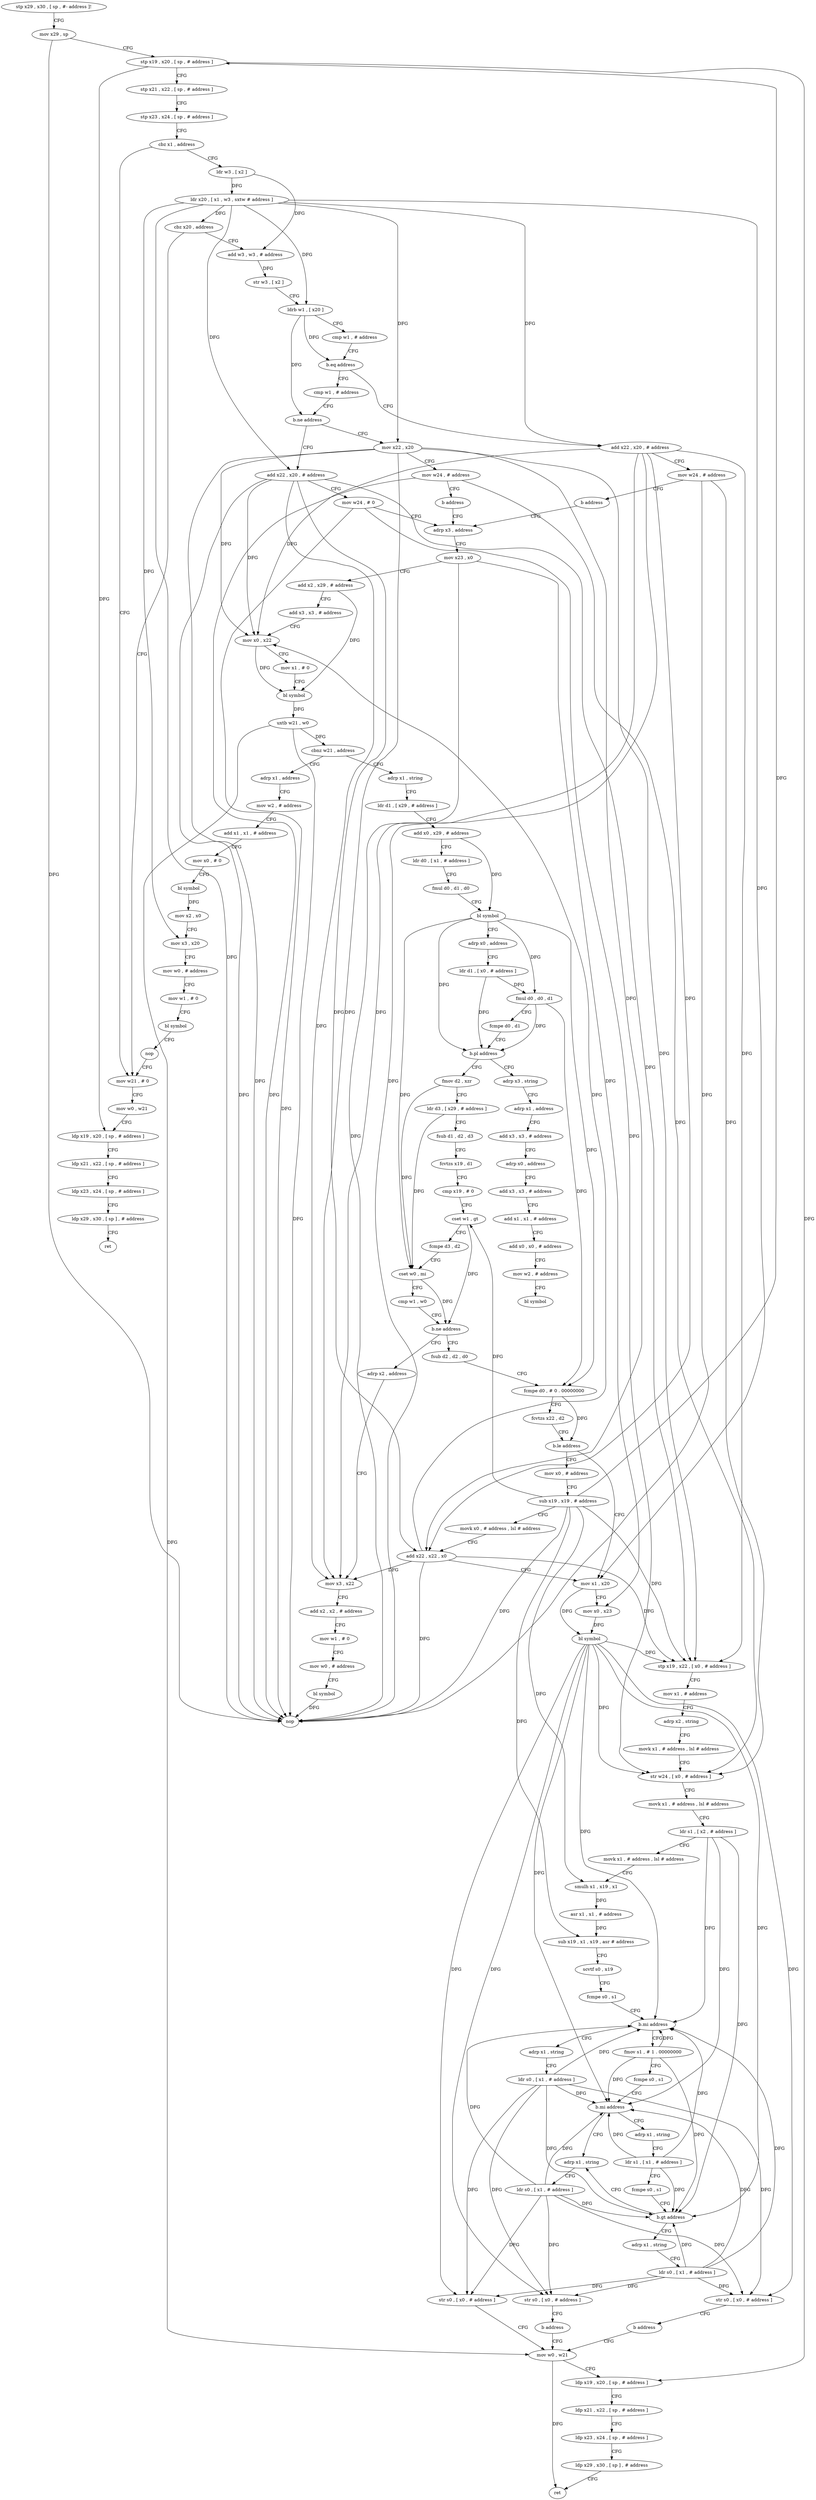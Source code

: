 digraph "func" {
"4277392" [label = "stp x29 , x30 , [ sp , #- address ]!" ]
"4277396" [label = "mov x29 , sp" ]
"4277400" [label = "stp x19 , x20 , [ sp , # address ]" ]
"4277404" [label = "stp x21 , x22 , [ sp , # address ]" ]
"4277408" [label = "stp x23 , x24 , [ sp , # address ]" ]
"4277412" [label = "cbz x1 , address" ]
"4277544" [label = "mov w21 , # 0" ]
"4277416" [label = "ldr w3 , [ x2 ]" ]
"4277548" [label = "mov w0 , w21" ]
"4277552" [label = "ldp x19 , x20 , [ sp , # address ]" ]
"4277556" [label = "ldp x21 , x22 , [ sp , # address ]" ]
"4277560" [label = "ldp x23 , x24 , [ sp , # address ]" ]
"4277564" [label = "ldp x29 , x30 , [ sp ] , # address" ]
"4277568" [label = "ret" ]
"4277420" [label = "ldr x20 , [ x1 , w3 , sxtw # address ]" ]
"4277424" [label = "cbz x20 , address" ]
"4277428" [label = "add w3 , w3 , # address" ]
"4277432" [label = "str w3 , [ x2 ]" ]
"4277436" [label = "ldrb w1 , [ x20 ]" ]
"4277440" [label = "cmp w1 , # address" ]
"4277444" [label = "b.eq address" ]
"4277592" [label = "add x22 , x20 , # address" ]
"4277448" [label = "cmp w1 , # address" ]
"4277596" [label = "mov w24 , # address" ]
"4277600" [label = "b address" ]
"4277464" [label = "adrp x3 , address" ]
"4277452" [label = "b.ne address" ]
"4277576" [label = "mov x22 , x20" ]
"4277456" [label = "add x22 , x20 , # address" ]
"4277468" [label = "mov x23 , x0" ]
"4277472" [label = "add x2 , x29 , # address" ]
"4277476" [label = "add x3 , x3 , # address" ]
"4277480" [label = "mov x0 , x22" ]
"4277484" [label = "mov x1 , # 0" ]
"4277488" [label = "bl symbol" ]
"4277492" [label = "uxtb w21 , w0" ]
"4277496" [label = "cbnz w21 , address" ]
"4277608" [label = "adrp x1 , string" ]
"4277500" [label = "adrp x1 , address" ]
"4277580" [label = "mov w24 , # address" ]
"4277584" [label = "b address" ]
"4277460" [label = "mov w24 , # 0" ]
"4277612" [label = "ldr d1 , [ x29 , # address ]" ]
"4277616" [label = "add x0 , x29 , # address" ]
"4277620" [label = "ldr d0 , [ x1 , # address ]" ]
"4277624" [label = "fmul d0 , d1 , d0" ]
"4277628" [label = "bl symbol" ]
"4277632" [label = "adrp x0 , address" ]
"4277636" [label = "ldr d1 , [ x0 , # address ]" ]
"4277640" [label = "fmul d0 , d0 , d1" ]
"4277644" [label = "fcmpe d0 , d1" ]
"4277648" [label = "b.pl address" ]
"4277888" [label = "adrp x3 , string" ]
"4277652" [label = "fmov d2 , xzr" ]
"4277504" [label = "mov w2 , # address" ]
"4277508" [label = "add x1 , x1 , # address" ]
"4277512" [label = "mov x0 , # 0" ]
"4277516" [label = "bl symbol" ]
"4277520" [label = "mov x2 , x0" ]
"4277524" [label = "mov x3 , x20" ]
"4277528" [label = "mov w0 , # address" ]
"4277532" [label = "mov w1 , # 0" ]
"4277536" [label = "bl symbol" ]
"4277540" [label = "nop" ]
"4277892" [label = "adrp x1 , address" ]
"4277896" [label = "add x3 , x3 , # address" ]
"4277900" [label = "adrp x0 , address" ]
"4277904" [label = "add x3 , x3 , # address" ]
"4277908" [label = "add x1 , x1 , # address" ]
"4277912" [label = "add x0 , x0 , # address" ]
"4277916" [label = "mov w2 , # address" ]
"4277920" [label = "bl symbol" ]
"4277656" [label = "ldr d3 , [ x29 , # address ]" ]
"4277660" [label = "fsub d1 , d2 , d3" ]
"4277664" [label = "fcvtzs x19 , d1" ]
"4277668" [label = "cmp x19 , # 0" ]
"4277672" [label = "cset w1 , gt" ]
"4277676" [label = "fcmpe d3 , d2" ]
"4277680" [label = "cset w0 , mi" ]
"4277684" [label = "cmp w1 , w0" ]
"4277688" [label = "b.ne address" ]
"4277924" [label = "adrp x2 , address" ]
"4277692" [label = "fsub d2 , d2 , d0" ]
"4277928" [label = "mov x3 , x22" ]
"4277932" [label = "add x2 , x2 , # address" ]
"4277936" [label = "mov w1 , # 0" ]
"4277940" [label = "mov w0 , # address" ]
"4277944" [label = "bl symbol" ]
"4277948" [label = "nop" ]
"4277696" [label = "fcmpe d0 , # 0 . 00000000" ]
"4277700" [label = "fcvtzs x22 , d2" ]
"4277704" [label = "b.le address" ]
"4277724" [label = "mov x1 , x20" ]
"4277708" [label = "mov x0 , # address" ]
"4277728" [label = "mov x0 , x23" ]
"4277732" [label = "bl symbol" ]
"4277736" [label = "stp x19 , x22 , [ x0 , # address ]" ]
"4277740" [label = "mov x1 , # address" ]
"4277744" [label = "adrp x2 , string" ]
"4277748" [label = "movk x1 , # address , lsl # address" ]
"4277752" [label = "str w24 , [ x0 , # address ]" ]
"4277756" [label = "movk x1 , # address , lsl # address" ]
"4277760" [label = "ldr s1 , [ x2 , # address ]" ]
"4277764" [label = "movk x1 , # address , lsl # address" ]
"4277768" [label = "smulh x1 , x19 , x1" ]
"4277772" [label = "asr x1 , x1 , # address" ]
"4277776" [label = "sub x19 , x1 , x19 , asr # address" ]
"4277780" [label = "scvtf s0 , x19" ]
"4277784" [label = "fcmpe s0 , s1" ]
"4277788" [label = "b.mi address" ]
"4277856" [label = "adrp x1 , string" ]
"4277792" [label = "fmov s1 , # 1 . 00000000" ]
"4277712" [label = "sub x19 , x19 , # address" ]
"4277716" [label = "movk x0 , # address , lsl # address" ]
"4277720" [label = "add x22 , x22 , x0" ]
"4277860" [label = "ldr s0 , [ x1 , # address ]" ]
"4277864" [label = "str s0 , [ x0 , # address ]" ]
"4277868" [label = "b address" ]
"4277832" [label = "mov w0 , w21" ]
"4277796" [label = "fcmpe s0 , s1" ]
"4277800" [label = "b.mi address" ]
"4277872" [label = "adrp x1 , string" ]
"4277804" [label = "adrp x1 , string" ]
"4277836" [label = "ldp x19 , x20 , [ sp , # address ]" ]
"4277840" [label = "ldp x21 , x22 , [ sp , # address ]" ]
"4277844" [label = "ldp x23 , x24 , [ sp , # address ]" ]
"4277848" [label = "ldp x29 , x30 , [ sp ] , # address" ]
"4277852" [label = "ret" ]
"4277876" [label = "ldr s0 , [ x1 , # address ]" ]
"4277880" [label = "str s0 , [ x0 , # address ]" ]
"4277884" [label = "b address" ]
"4277808" [label = "ldr s1 , [ x1 , # address ]" ]
"4277812" [label = "fcmpe s0 , s1" ]
"4277816" [label = "b.gt address" ]
"4277820" [label = "adrp x1 , string" ]
"4277824" [label = "ldr s0 , [ x1 , # address ]" ]
"4277828" [label = "str s0 , [ x0 , # address ]" ]
"4277392" -> "4277396" [ label = "CFG" ]
"4277396" -> "4277400" [ label = "CFG" ]
"4277396" -> "4277948" [ label = "DFG" ]
"4277400" -> "4277404" [ label = "CFG" ]
"4277400" -> "4277552" [ label = "DFG" ]
"4277400" -> "4277836" [ label = "DFG" ]
"4277404" -> "4277408" [ label = "CFG" ]
"4277408" -> "4277412" [ label = "CFG" ]
"4277412" -> "4277544" [ label = "CFG" ]
"4277412" -> "4277416" [ label = "CFG" ]
"4277544" -> "4277548" [ label = "CFG" ]
"4277416" -> "4277420" [ label = "DFG" ]
"4277416" -> "4277428" [ label = "DFG" ]
"4277548" -> "4277552" [ label = "CFG" ]
"4277552" -> "4277556" [ label = "CFG" ]
"4277556" -> "4277560" [ label = "CFG" ]
"4277560" -> "4277564" [ label = "CFG" ]
"4277564" -> "4277568" [ label = "CFG" ]
"4277420" -> "4277424" [ label = "DFG" ]
"4277420" -> "4277436" [ label = "DFG" ]
"4277420" -> "4277592" [ label = "DFG" ]
"4277420" -> "4277576" [ label = "DFG" ]
"4277420" -> "4277456" [ label = "DFG" ]
"4277420" -> "4277524" [ label = "DFG" ]
"4277420" -> "4277948" [ label = "DFG" ]
"4277420" -> "4277724" [ label = "DFG" ]
"4277424" -> "4277544" [ label = "CFG" ]
"4277424" -> "4277428" [ label = "CFG" ]
"4277428" -> "4277432" [ label = "DFG" ]
"4277432" -> "4277436" [ label = "CFG" ]
"4277436" -> "4277440" [ label = "CFG" ]
"4277436" -> "4277444" [ label = "DFG" ]
"4277436" -> "4277452" [ label = "DFG" ]
"4277440" -> "4277444" [ label = "CFG" ]
"4277444" -> "4277592" [ label = "CFG" ]
"4277444" -> "4277448" [ label = "CFG" ]
"4277592" -> "4277596" [ label = "CFG" ]
"4277592" -> "4277480" [ label = "DFG" ]
"4277592" -> "4277928" [ label = "DFG" ]
"4277592" -> "4277948" [ label = "DFG" ]
"4277592" -> "4277736" [ label = "DFG" ]
"4277592" -> "4277720" [ label = "DFG" ]
"4277448" -> "4277452" [ label = "CFG" ]
"4277596" -> "4277600" [ label = "CFG" ]
"4277596" -> "4277948" [ label = "DFG" ]
"4277596" -> "4277752" [ label = "DFG" ]
"4277600" -> "4277464" [ label = "CFG" ]
"4277464" -> "4277468" [ label = "CFG" ]
"4277452" -> "4277576" [ label = "CFG" ]
"4277452" -> "4277456" [ label = "CFG" ]
"4277576" -> "4277580" [ label = "CFG" ]
"4277576" -> "4277480" [ label = "DFG" ]
"4277576" -> "4277928" [ label = "DFG" ]
"4277576" -> "4277948" [ label = "DFG" ]
"4277576" -> "4277736" [ label = "DFG" ]
"4277576" -> "4277720" [ label = "DFG" ]
"4277456" -> "4277460" [ label = "CFG" ]
"4277456" -> "4277480" [ label = "DFG" ]
"4277456" -> "4277928" [ label = "DFG" ]
"4277456" -> "4277948" [ label = "DFG" ]
"4277456" -> "4277736" [ label = "DFG" ]
"4277456" -> "4277720" [ label = "DFG" ]
"4277468" -> "4277472" [ label = "CFG" ]
"4277468" -> "4277948" [ label = "DFG" ]
"4277468" -> "4277728" [ label = "DFG" ]
"4277472" -> "4277476" [ label = "CFG" ]
"4277472" -> "4277488" [ label = "DFG" ]
"4277476" -> "4277480" [ label = "CFG" ]
"4277480" -> "4277484" [ label = "CFG" ]
"4277480" -> "4277488" [ label = "DFG" ]
"4277484" -> "4277488" [ label = "CFG" ]
"4277488" -> "4277492" [ label = "DFG" ]
"4277492" -> "4277496" [ label = "DFG" ]
"4277492" -> "4277948" [ label = "DFG" ]
"4277492" -> "4277832" [ label = "DFG" ]
"4277496" -> "4277608" [ label = "CFG" ]
"4277496" -> "4277500" [ label = "CFG" ]
"4277608" -> "4277612" [ label = "CFG" ]
"4277500" -> "4277504" [ label = "CFG" ]
"4277580" -> "4277584" [ label = "CFG" ]
"4277580" -> "4277948" [ label = "DFG" ]
"4277580" -> "4277752" [ label = "DFG" ]
"4277584" -> "4277464" [ label = "CFG" ]
"4277460" -> "4277464" [ label = "CFG" ]
"4277460" -> "4277948" [ label = "DFG" ]
"4277460" -> "4277752" [ label = "DFG" ]
"4277612" -> "4277616" [ label = "CFG" ]
"4277616" -> "4277620" [ label = "CFG" ]
"4277616" -> "4277628" [ label = "DFG" ]
"4277620" -> "4277624" [ label = "CFG" ]
"4277624" -> "4277628" [ label = "CFG" ]
"4277628" -> "4277632" [ label = "CFG" ]
"4277628" -> "4277640" [ label = "DFG" ]
"4277628" -> "4277648" [ label = "DFG" ]
"4277628" -> "4277696" [ label = "DFG" ]
"4277628" -> "4277680" [ label = "DFG" ]
"4277632" -> "4277636" [ label = "CFG" ]
"4277636" -> "4277640" [ label = "DFG" ]
"4277636" -> "4277648" [ label = "DFG" ]
"4277640" -> "4277644" [ label = "CFG" ]
"4277640" -> "4277648" [ label = "DFG" ]
"4277640" -> "4277696" [ label = "DFG" ]
"4277644" -> "4277648" [ label = "CFG" ]
"4277648" -> "4277888" [ label = "CFG" ]
"4277648" -> "4277652" [ label = "CFG" ]
"4277888" -> "4277892" [ label = "CFG" ]
"4277652" -> "4277656" [ label = "CFG" ]
"4277652" -> "4277680" [ label = "DFG" ]
"4277504" -> "4277508" [ label = "CFG" ]
"4277508" -> "4277512" [ label = "CFG" ]
"4277512" -> "4277516" [ label = "CFG" ]
"4277516" -> "4277520" [ label = "DFG" ]
"4277520" -> "4277524" [ label = "CFG" ]
"4277524" -> "4277528" [ label = "CFG" ]
"4277528" -> "4277532" [ label = "CFG" ]
"4277532" -> "4277536" [ label = "CFG" ]
"4277536" -> "4277540" [ label = "CFG" ]
"4277540" -> "4277544" [ label = "CFG" ]
"4277892" -> "4277896" [ label = "CFG" ]
"4277896" -> "4277900" [ label = "CFG" ]
"4277900" -> "4277904" [ label = "CFG" ]
"4277904" -> "4277908" [ label = "CFG" ]
"4277908" -> "4277912" [ label = "CFG" ]
"4277912" -> "4277916" [ label = "CFG" ]
"4277916" -> "4277920" [ label = "CFG" ]
"4277656" -> "4277660" [ label = "CFG" ]
"4277656" -> "4277680" [ label = "DFG" ]
"4277660" -> "4277664" [ label = "CFG" ]
"4277664" -> "4277668" [ label = "CFG" ]
"4277668" -> "4277672" [ label = "CFG" ]
"4277672" -> "4277676" [ label = "CFG" ]
"4277672" -> "4277688" [ label = "DFG" ]
"4277676" -> "4277680" [ label = "CFG" ]
"4277680" -> "4277684" [ label = "CFG" ]
"4277680" -> "4277688" [ label = "DFG" ]
"4277684" -> "4277688" [ label = "CFG" ]
"4277688" -> "4277924" [ label = "CFG" ]
"4277688" -> "4277692" [ label = "CFG" ]
"4277924" -> "4277928" [ label = "CFG" ]
"4277692" -> "4277696" [ label = "CFG" ]
"4277928" -> "4277932" [ label = "CFG" ]
"4277932" -> "4277936" [ label = "CFG" ]
"4277936" -> "4277940" [ label = "CFG" ]
"4277940" -> "4277944" [ label = "CFG" ]
"4277944" -> "4277948" [ label = "DFG" ]
"4277696" -> "4277700" [ label = "CFG" ]
"4277696" -> "4277704" [ label = "DFG" ]
"4277700" -> "4277704" [ label = "CFG" ]
"4277704" -> "4277724" [ label = "CFG" ]
"4277704" -> "4277708" [ label = "CFG" ]
"4277724" -> "4277728" [ label = "CFG" ]
"4277724" -> "4277732" [ label = "DFG" ]
"4277708" -> "4277712" [ label = "CFG" ]
"4277728" -> "4277732" [ label = "DFG" ]
"4277732" -> "4277736" [ label = "DFG" ]
"4277732" -> "4277752" [ label = "DFG" ]
"4277732" -> "4277864" [ label = "DFG" ]
"4277732" -> "4277880" [ label = "DFG" ]
"4277732" -> "4277828" [ label = "DFG" ]
"4277732" -> "4277788" [ label = "DFG" ]
"4277732" -> "4277800" [ label = "DFG" ]
"4277732" -> "4277816" [ label = "DFG" ]
"4277736" -> "4277740" [ label = "CFG" ]
"4277740" -> "4277744" [ label = "CFG" ]
"4277744" -> "4277748" [ label = "CFG" ]
"4277748" -> "4277752" [ label = "CFG" ]
"4277752" -> "4277756" [ label = "CFG" ]
"4277756" -> "4277760" [ label = "CFG" ]
"4277760" -> "4277764" [ label = "CFG" ]
"4277760" -> "4277788" [ label = "DFG" ]
"4277760" -> "4277800" [ label = "DFG" ]
"4277760" -> "4277816" [ label = "DFG" ]
"4277764" -> "4277768" [ label = "CFG" ]
"4277768" -> "4277772" [ label = "DFG" ]
"4277772" -> "4277776" [ label = "DFG" ]
"4277776" -> "4277780" [ label = "CFG" ]
"4277780" -> "4277784" [ label = "CFG" ]
"4277784" -> "4277788" [ label = "CFG" ]
"4277788" -> "4277856" [ label = "CFG" ]
"4277788" -> "4277792" [ label = "CFG" ]
"4277856" -> "4277860" [ label = "CFG" ]
"4277792" -> "4277796" [ label = "CFG" ]
"4277792" -> "4277788" [ label = "DFG" ]
"4277792" -> "4277800" [ label = "DFG" ]
"4277792" -> "4277816" [ label = "DFG" ]
"4277712" -> "4277716" [ label = "CFG" ]
"4277712" -> "4277400" [ label = "DFG" ]
"4277712" -> "4277672" [ label = "DFG" ]
"4277712" -> "4277736" [ label = "DFG" ]
"4277712" -> "4277768" [ label = "DFG" ]
"4277712" -> "4277776" [ label = "DFG" ]
"4277712" -> "4277948" [ label = "DFG" ]
"4277716" -> "4277720" [ label = "CFG" ]
"4277720" -> "4277724" [ label = "CFG" ]
"4277720" -> "4277480" [ label = "DFG" ]
"4277720" -> "4277928" [ label = "DFG" ]
"4277720" -> "4277736" [ label = "DFG" ]
"4277720" -> "4277948" [ label = "DFG" ]
"4277860" -> "4277864" [ label = "DFG" ]
"4277860" -> "4277788" [ label = "DFG" ]
"4277860" -> "4277800" [ label = "DFG" ]
"4277860" -> "4277880" [ label = "DFG" ]
"4277860" -> "4277816" [ label = "DFG" ]
"4277860" -> "4277828" [ label = "DFG" ]
"4277864" -> "4277868" [ label = "CFG" ]
"4277868" -> "4277832" [ label = "CFG" ]
"4277832" -> "4277836" [ label = "CFG" ]
"4277832" -> "4277852" [ label = "DFG" ]
"4277796" -> "4277800" [ label = "CFG" ]
"4277800" -> "4277872" [ label = "CFG" ]
"4277800" -> "4277804" [ label = "CFG" ]
"4277872" -> "4277876" [ label = "CFG" ]
"4277804" -> "4277808" [ label = "CFG" ]
"4277836" -> "4277840" [ label = "CFG" ]
"4277840" -> "4277844" [ label = "CFG" ]
"4277844" -> "4277848" [ label = "CFG" ]
"4277848" -> "4277852" [ label = "CFG" ]
"4277876" -> "4277880" [ label = "DFG" ]
"4277876" -> "4277864" [ label = "DFG" ]
"4277876" -> "4277788" [ label = "DFG" ]
"4277876" -> "4277800" [ label = "DFG" ]
"4277876" -> "4277816" [ label = "DFG" ]
"4277876" -> "4277828" [ label = "DFG" ]
"4277880" -> "4277884" [ label = "CFG" ]
"4277884" -> "4277832" [ label = "CFG" ]
"4277808" -> "4277812" [ label = "CFG" ]
"4277808" -> "4277788" [ label = "DFG" ]
"4277808" -> "4277800" [ label = "DFG" ]
"4277808" -> "4277816" [ label = "DFG" ]
"4277812" -> "4277816" [ label = "CFG" ]
"4277816" -> "4277872" [ label = "CFG" ]
"4277816" -> "4277820" [ label = "CFG" ]
"4277820" -> "4277824" [ label = "CFG" ]
"4277824" -> "4277828" [ label = "DFG" ]
"4277824" -> "4277864" [ label = "DFG" ]
"4277824" -> "4277880" [ label = "DFG" ]
"4277824" -> "4277788" [ label = "DFG" ]
"4277824" -> "4277800" [ label = "DFG" ]
"4277824" -> "4277816" [ label = "DFG" ]
"4277828" -> "4277832" [ label = "CFG" ]
}
